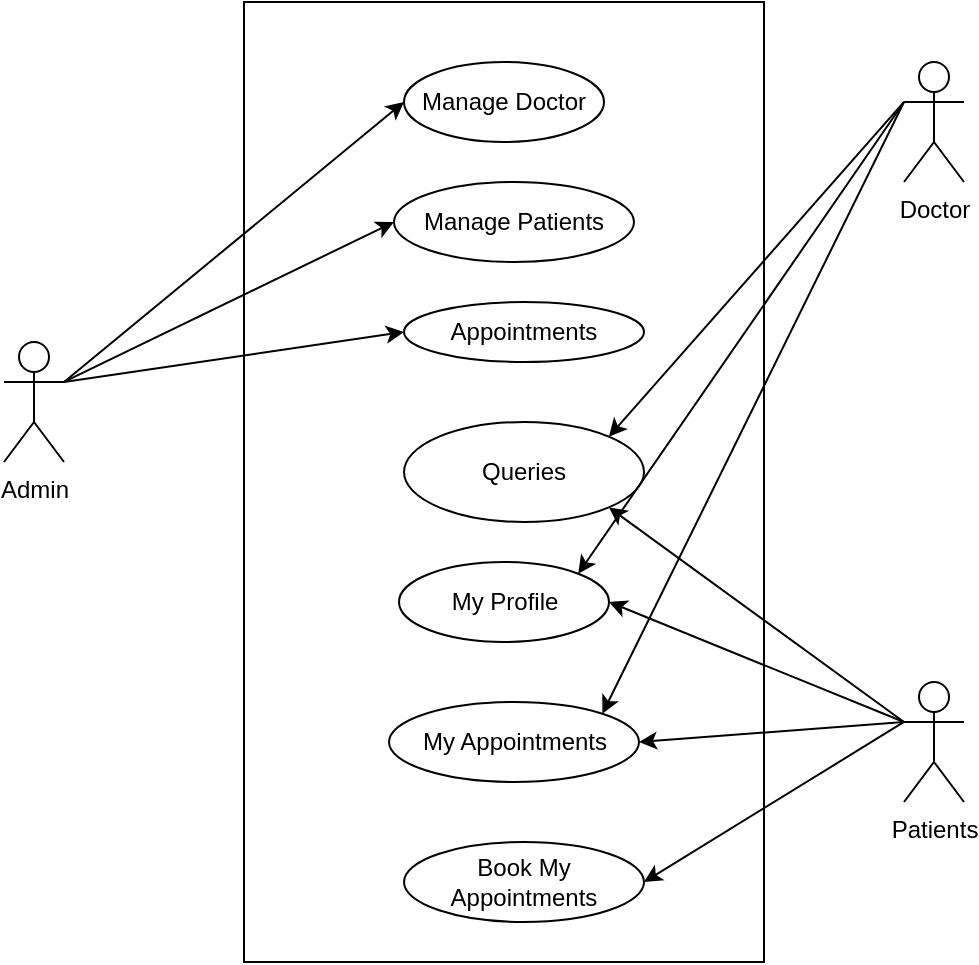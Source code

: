 <mxfile version="14.6.13" type="device"><diagram id="AV2U4p0WlCwLf1NxRe4i" name="Page-1"><mxGraphModel dx="1504" dy="705" grid="1" gridSize="10" guides="1" tooltips="1" connect="1" arrows="1" fold="1" page="1" pageScale="1" pageWidth="850" pageHeight="1100" math="0" shadow="0"><root><mxCell id="0"/><mxCell id="1" parent="0"/><mxCell id="lxQMnrUyO-OZulMKhmi9-1" value="" style="rounded=0;whiteSpace=wrap;html=1;" vertex="1" parent="1"><mxGeometry x="160" y="90" width="260" height="480" as="geometry"/></mxCell><mxCell id="lxQMnrUyO-OZulMKhmi9-2" value="Manage Doctor" style="ellipse;whiteSpace=wrap;html=1;" vertex="1" parent="1"><mxGeometry x="240" y="120" width="100" height="40" as="geometry"/></mxCell><mxCell id="lxQMnrUyO-OZulMKhmi9-6" value="Admin" style="shape=umlActor;verticalLabelPosition=bottom;verticalAlign=top;html=1;outlineConnect=0;" vertex="1" parent="1"><mxGeometry x="40" y="260" width="30" height="60" as="geometry"/></mxCell><mxCell id="lxQMnrUyO-OZulMKhmi9-7" value="Doctor" style="shape=umlActor;verticalLabelPosition=bottom;verticalAlign=top;html=1;outlineConnect=0;" vertex="1" parent="1"><mxGeometry x="490" y="120" width="30" height="60" as="geometry"/></mxCell><mxCell id="lxQMnrUyO-OZulMKhmi9-8" value="Patients" style="shape=umlActor;verticalLabelPosition=bottom;verticalAlign=top;html=1;outlineConnect=0;" vertex="1" parent="1"><mxGeometry x="490" y="430" width="30" height="60" as="geometry"/></mxCell><mxCell id="lxQMnrUyO-OZulMKhmi9-9" value="Appointments" style="ellipse;whiteSpace=wrap;html=1;" vertex="1" parent="1"><mxGeometry x="240" y="240" width="120" height="30" as="geometry"/></mxCell><mxCell id="lxQMnrUyO-OZulMKhmi9-10" value="Manage Patients" style="ellipse;whiteSpace=wrap;html=1;" vertex="1" parent="1"><mxGeometry x="235" y="180" width="120" height="40" as="geometry"/></mxCell><mxCell id="lxQMnrUyO-OZulMKhmi9-11" value="Queries" style="ellipse;whiteSpace=wrap;html=1;" vertex="1" parent="1"><mxGeometry x="240" y="300" width="120" height="50" as="geometry"/></mxCell><mxCell id="lxQMnrUyO-OZulMKhmi9-12" value="Book My Appointments" style="ellipse;whiteSpace=wrap;html=1;" vertex="1" parent="1"><mxGeometry x="240" y="510" width="120" height="40" as="geometry"/></mxCell><mxCell id="lxQMnrUyO-OZulMKhmi9-13" value="" style="endArrow=classic;html=1;entryX=1;entryY=0.5;entryDx=0;entryDy=0;exitX=0;exitY=0.333;exitDx=0;exitDy=0;exitPerimeter=0;" edge="1" parent="1" source="lxQMnrUyO-OZulMKhmi9-8" target="lxQMnrUyO-OZulMKhmi9-12"><mxGeometry width="50" height="50" relative="1" as="geometry"><mxPoint x="240" y="320" as="sourcePoint"/><mxPoint x="290" y="270" as="targetPoint"/></mxGeometry></mxCell><mxCell id="lxQMnrUyO-OZulMKhmi9-15" value="My Appointments" style="ellipse;whiteSpace=wrap;html=1;" vertex="1" parent="1"><mxGeometry x="232.5" y="440" width="125" height="40" as="geometry"/></mxCell><mxCell id="lxQMnrUyO-OZulMKhmi9-16" value="" style="endArrow=classic;html=1;entryX=1;entryY=0;entryDx=0;entryDy=0;exitX=0;exitY=0.333;exitDx=0;exitDy=0;exitPerimeter=0;" edge="1" parent="1" source="lxQMnrUyO-OZulMKhmi9-7" target="lxQMnrUyO-OZulMKhmi9-11"><mxGeometry width="50" height="50" relative="1" as="geometry"><mxPoint x="240" y="320" as="sourcePoint"/><mxPoint x="290" y="270" as="targetPoint"/></mxGeometry></mxCell><mxCell id="lxQMnrUyO-OZulMKhmi9-17" value="" style="endArrow=classic;html=1;entryX=1;entryY=0.5;entryDx=0;entryDy=0;" edge="1" parent="1" target="lxQMnrUyO-OZulMKhmi9-15"><mxGeometry width="50" height="50" relative="1" as="geometry"><mxPoint x="490" y="450" as="sourcePoint"/><mxPoint x="361" y="420" as="targetPoint"/></mxGeometry></mxCell><mxCell id="lxQMnrUyO-OZulMKhmi9-18" value="My Profile" style="ellipse;whiteSpace=wrap;html=1;" vertex="1" parent="1"><mxGeometry x="237.5" y="370" width="105" height="40" as="geometry"/></mxCell><mxCell id="lxQMnrUyO-OZulMKhmi9-20" value="" style="endArrow=classic;html=1;entryX=1;entryY=0;entryDx=0;entryDy=0;" edge="1" parent="1" target="lxQMnrUyO-OZulMKhmi9-18"><mxGeometry width="50" height="50" relative="1" as="geometry"><mxPoint x="490" y="140" as="sourcePoint"/><mxPoint x="340" y="270" as="targetPoint"/></mxGeometry></mxCell><mxCell id="lxQMnrUyO-OZulMKhmi9-21" value="" style="endArrow=classic;html=1;entryX=1;entryY=0.5;entryDx=0;entryDy=0;" edge="1" parent="1" target="lxQMnrUyO-OZulMKhmi9-18"><mxGeometry width="50" height="50" relative="1" as="geometry"><mxPoint x="490" y="450" as="sourcePoint"/><mxPoint x="340" y="270" as="targetPoint"/></mxGeometry></mxCell><mxCell id="lxQMnrUyO-OZulMKhmi9-22" value="" style="endArrow=classic;html=1;entryX=0;entryY=0.5;entryDx=0;entryDy=0;exitX=1;exitY=0.333;exitDx=0;exitDy=0;exitPerimeter=0;" edge="1" parent="1" source="lxQMnrUyO-OZulMKhmi9-6" target="lxQMnrUyO-OZulMKhmi9-2"><mxGeometry width="50" height="50" relative="1" as="geometry"><mxPoint x="290" y="320" as="sourcePoint"/><mxPoint x="340" y="270" as="targetPoint"/></mxGeometry></mxCell><mxCell id="lxQMnrUyO-OZulMKhmi9-23" value="" style="endArrow=classic;html=1;entryX=0;entryY=0.5;entryDx=0;entryDy=0;exitX=1;exitY=0.333;exitDx=0;exitDy=0;exitPerimeter=0;" edge="1" parent="1" source="lxQMnrUyO-OZulMKhmi9-6" target="lxQMnrUyO-OZulMKhmi9-10"><mxGeometry width="50" height="50" relative="1" as="geometry"><mxPoint x="70" y="290" as="sourcePoint"/><mxPoint x="340" y="270" as="targetPoint"/></mxGeometry></mxCell><mxCell id="lxQMnrUyO-OZulMKhmi9-24" value="" style="endArrow=classic;html=1;entryX=0;entryY=0.5;entryDx=0;entryDy=0;exitX=1;exitY=0.333;exitDx=0;exitDy=0;exitPerimeter=0;" edge="1" parent="1" source="lxQMnrUyO-OZulMKhmi9-6" target="lxQMnrUyO-OZulMKhmi9-9"><mxGeometry width="50" height="50" relative="1" as="geometry"><mxPoint x="60" y="360" as="sourcePoint"/><mxPoint x="110" y="310" as="targetPoint"/></mxGeometry></mxCell><mxCell id="lxQMnrUyO-OZulMKhmi9-25" value="" style="endArrow=classic;html=1;entryX=1;entryY=0;entryDx=0;entryDy=0;exitX=0;exitY=0.333;exitDx=0;exitDy=0;exitPerimeter=0;" edge="1" parent="1" source="lxQMnrUyO-OZulMKhmi9-7" target="lxQMnrUyO-OZulMKhmi9-15"><mxGeometry width="50" height="50" relative="1" as="geometry"><mxPoint x="290" y="460" as="sourcePoint"/><mxPoint x="340" y="410" as="targetPoint"/></mxGeometry></mxCell><mxCell id="lxQMnrUyO-OZulMKhmi9-26" value="" style="endArrow=classic;html=1;exitX=0;exitY=0.333;exitDx=0;exitDy=0;exitPerimeter=0;entryX=1;entryY=1;entryDx=0;entryDy=0;" edge="1" parent="1" source="lxQMnrUyO-OZulMKhmi9-8" target="lxQMnrUyO-OZulMKhmi9-11"><mxGeometry width="50" height="50" relative="1" as="geometry"><mxPoint x="290" y="460" as="sourcePoint"/><mxPoint x="360" y="320" as="targetPoint"/></mxGeometry></mxCell></root></mxGraphModel></diagram></mxfile>